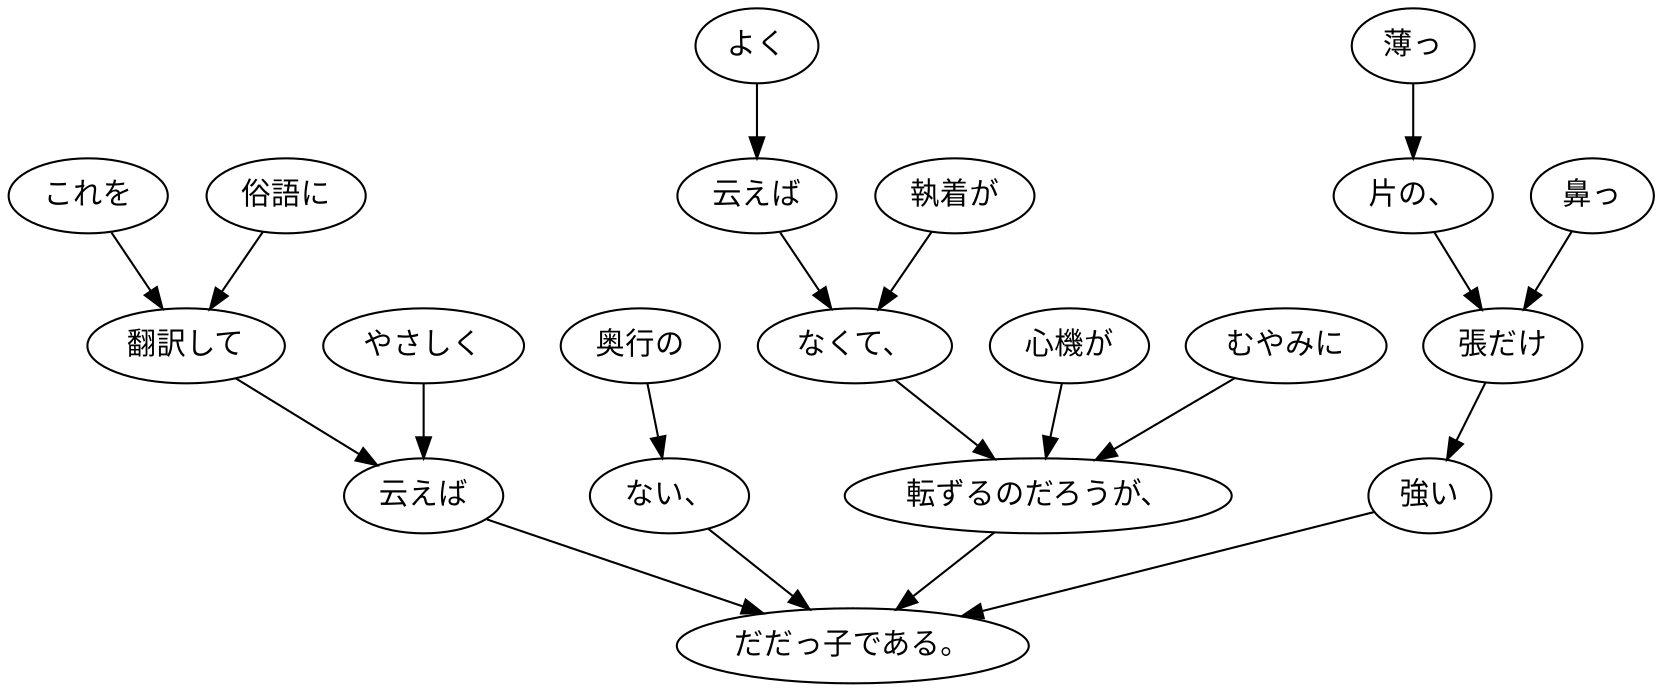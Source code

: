 digraph graph6549 {
	node0 [label="よく"];
	node1 [label="云えば"];
	node2 [label="執着が"];
	node3 [label="なくて、"];
	node4 [label="心機が"];
	node5 [label="むやみに"];
	node6 [label="転ずるのだろうが、"];
	node7 [label="これを"];
	node8 [label="俗語に"];
	node9 [label="翻訳して"];
	node10 [label="やさしく"];
	node11 [label="云えば"];
	node12 [label="奥行の"];
	node13 [label="ない、"];
	node14 [label="薄っ"];
	node15 [label="片の、"];
	node16 [label="鼻っ"];
	node17 [label="張だけ"];
	node18 [label="強い"];
	node19 [label="だだっ子である。"];
	node0 -> node1;
	node1 -> node3;
	node2 -> node3;
	node3 -> node6;
	node4 -> node6;
	node5 -> node6;
	node6 -> node19;
	node7 -> node9;
	node8 -> node9;
	node9 -> node11;
	node10 -> node11;
	node11 -> node19;
	node12 -> node13;
	node13 -> node19;
	node14 -> node15;
	node15 -> node17;
	node16 -> node17;
	node17 -> node18;
	node18 -> node19;
}
